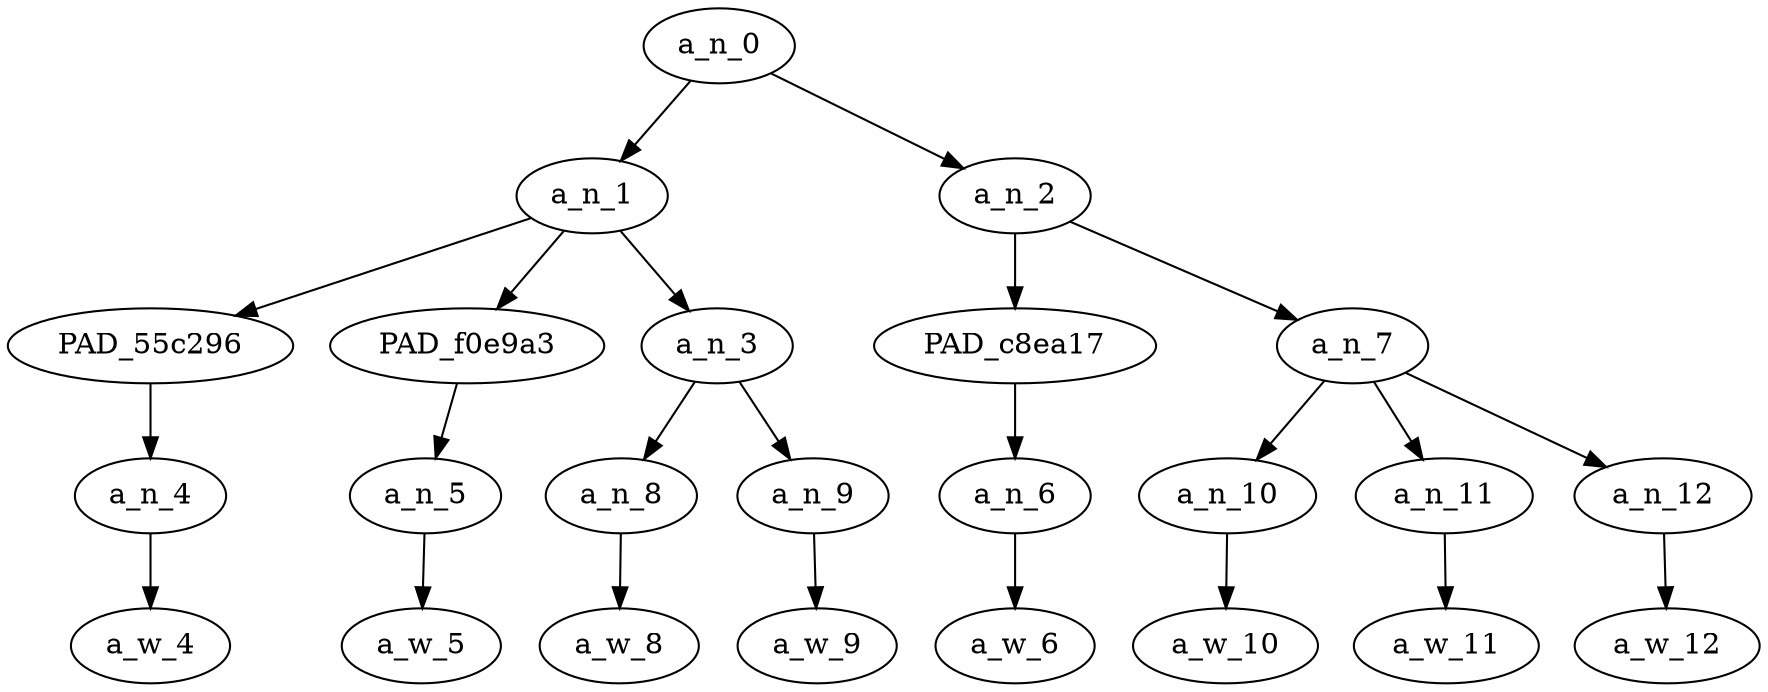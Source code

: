 strict digraph "" {
	a_n_0	[div_dir=1,
		index=0,
		level=4,
		pos="3.4166666666666665,4!",
		text_span="[0, 1, 2, 3, 4, 5, 6, 7]",
		value=0.99999999];
	a_n_1	[div_dir=1,
		index=0,
		level=3,
		pos="1.8333333333333333,3!",
		text_span="[0, 1, 2, 3]",
		value=0.52622438];
	a_n_0 -> a_n_1;
	a_n_2	[div_dir=1,
		index=1,
		level=3,
		pos="5.0,3!",
		text_span="[4, 5, 6, 7]",
		value=0.47338582];
	a_n_0 -> a_n_2;
	PAD_55c296	[div_dir=1,
		index=1,
		level=2,
		pos="2.0,2!",
		text_span="[2]",
		value=0.16274963];
	a_n_1 -> PAD_55c296;
	PAD_f0e9a3	[div_dir=1,
		index=2,
		level=2,
		pos="3.0,2!",
		text_span="[3]",
		value=0.11137652];
	a_n_1 -> PAD_f0e9a3;
	a_n_3	[div_dir=1,
		index=0,
		level=2,
		pos="0.5,2!",
		text_span="[0, 1]",
		value=0.25158593];
	a_n_1 -> a_n_3;
	a_n_4	[div_dir=1,
		index=2,
		level=1,
		pos="2.0,1!",
		text_span="[2]",
		value=0.16274963];
	PAD_55c296 -> a_n_4;
	a_w_4	[div_dir=0,
		index=2,
		level=0,
		pos="2,0!",
		text_span="[2]",
		value=climate];
	a_n_4 -> a_w_4;
	a_n_5	[div_dir=1,
		index=3,
		level=1,
		pos="3.0,1!",
		text_span="[3]",
		value=0.11137652];
	PAD_f0e9a3 -> a_n_5;
	a_w_5	[div_dir=0,
		index=3,
		level=0,
		pos="3,0!",
		text_span="[3]",
		value=change];
	a_n_5 -> a_w_5;
	a_n_8	[div_dir=-1,
		index=0,
		level=1,
		pos="0.0,1!",
		text_span="[0]",
		value=0.10959625];
	a_n_3 -> a_n_8;
	a_n_9	[div_dir=1,
		index=1,
		level=1,
		pos="1.0,1!",
		text_span="[1]",
		value=0.14192399];
	a_n_3 -> a_n_9;
	a_w_8	[div_dir=0,
		index=0,
		level=0,
		pos="0,0!",
		text_span="[0]",
		value="<user>"];
	a_n_8 -> a_w_8;
	a_w_9	[div_dir=0,
		index=1,
		level=0,
		pos="1,0!",
		text_span="[1]",
		value="<user>1"];
	a_n_9 -> a_w_9;
	PAD_c8ea17	[div_dir=1,
		index=3,
		level=2,
		pos="4.0,2!",
		text_span="[4]",
		value=0.07902800];
	a_n_2 -> PAD_c8ea17;
	a_n_7	[div_dir=-1,
		index=4,
		level=2,
		pos="6.0,2!",
		text_span="[5, 6, 7]",
		value=0.39426791];
	a_n_2 -> a_n_7;
	a_n_6	[div_dir=1,
		index=4,
		level=1,
		pos="4.0,1!",
		text_span="[4]",
		value=0.07902800];
	PAD_c8ea17 -> a_n_6;
	a_w_6	[div_dir=0,
		index=4,
		level=0,
		pos="4,0!",
		text_span="[4]",
		value=is];
	a_n_6 -> a_w_6;
	a_n_10	[div_dir=1,
		index=5,
		level=1,
		pos="5.0,1!",
		text_span="[5]",
		value=0.09256200];
	a_n_7 -> a_n_10;
	a_n_11	[div_dir=1,
		index=6,
		level=1,
		pos="6.0,1!",
		text_span="[6]",
		value=0.11913758];
	a_n_7 -> a_n_11;
	a_n_12	[div_dir=-1,
		index=7,
		level=1,
		pos="7.0,1!",
		text_span="[7]",
		value=0.18250032];
	a_n_7 -> a_n_12;
	a_w_10	[div_dir=0,
		index=5,
		level=0,
		pos="5,0!",
		text_span="[5]",
		value=a];
	a_n_10 -> a_w_10;
	a_w_11	[div_dir=0,
		index=6,
		level=0,
		pos="6,0!",
		text_span="[6]",
		value=fucking];
	a_n_11 -> a_w_11;
	a_w_12	[div_dir=0,
		index=7,
		level=0,
		pos="7,0!",
		text_span="[7]",
		value=hoax];
	a_n_12 -> a_w_12;
}
